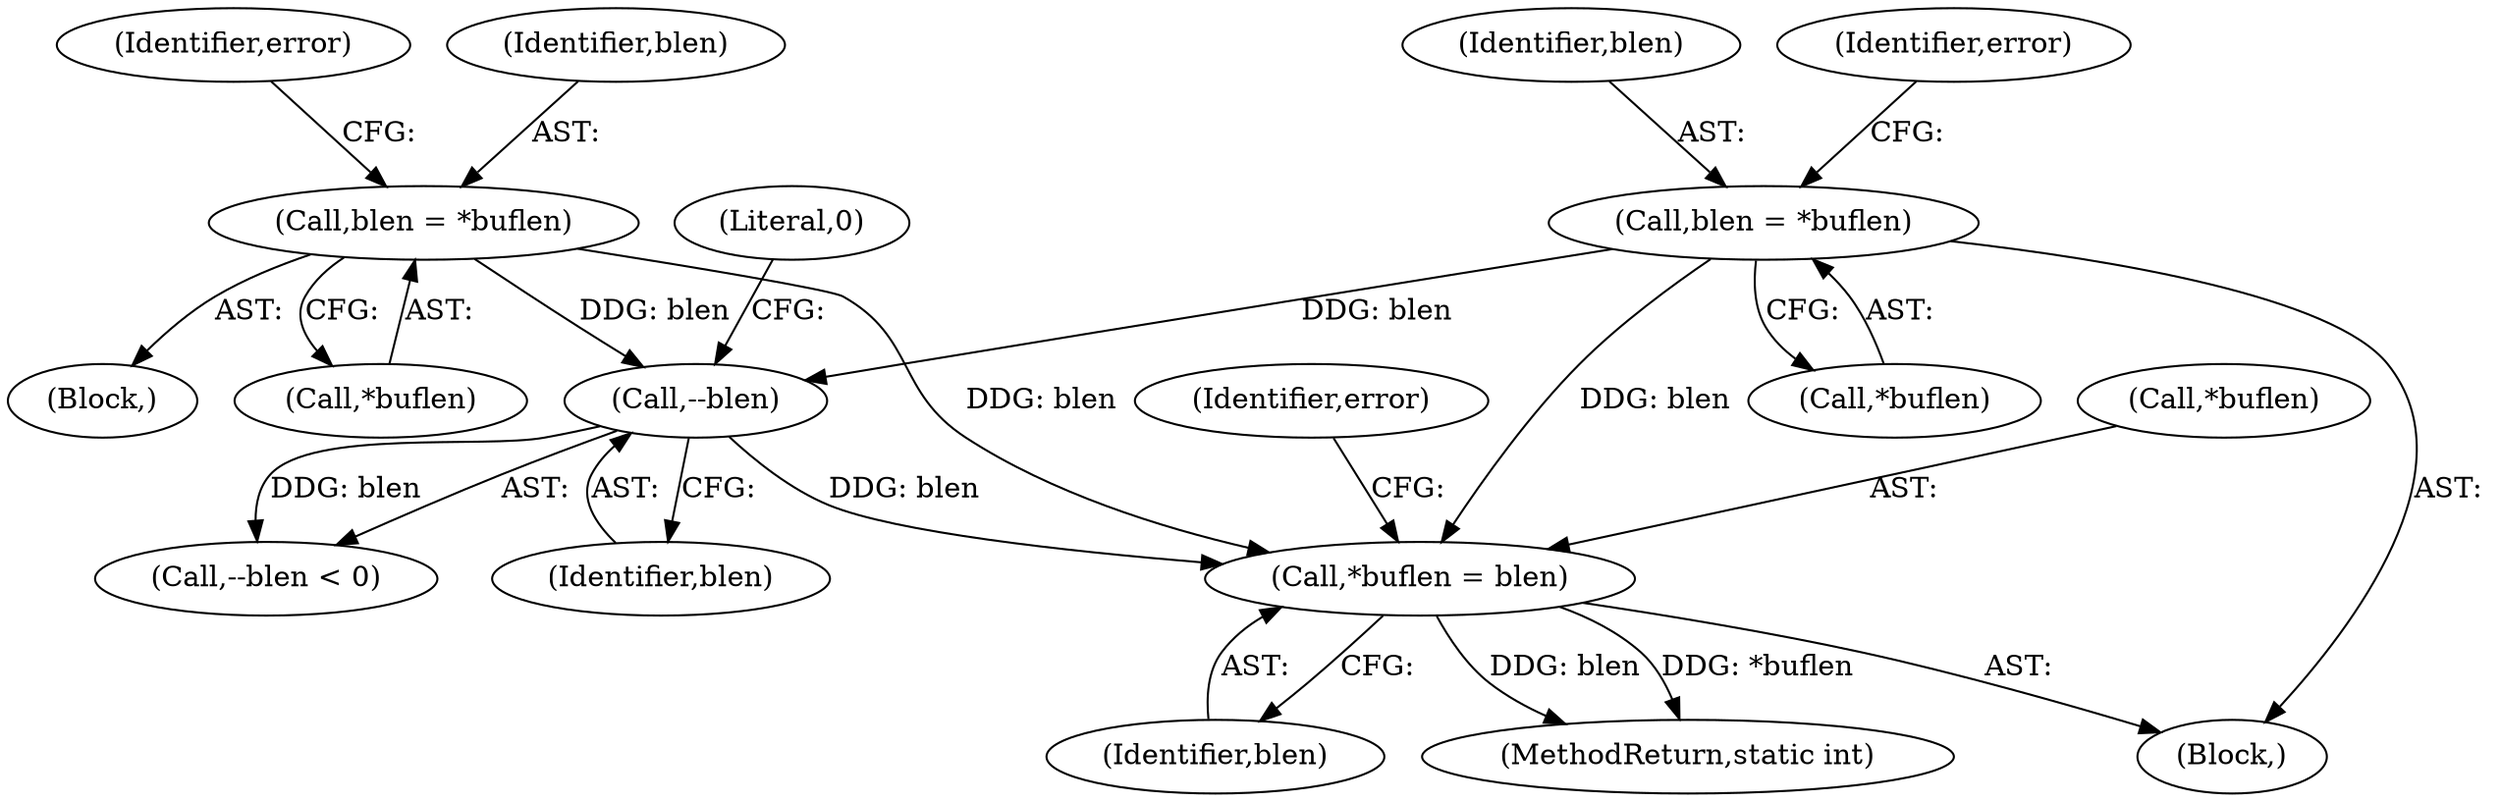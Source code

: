 digraph "0_linux_cde93be45a8a90d8c264c776fab63487b5038a65@pointer" {
"1000339" [label="(Call,*buflen = blen)"];
"1000138" [label="(Call,blen = *buflen)"];
"1000206" [label="(Call,blen = *buflen)"];
"1000322" [label="(Call,--blen)"];
"1000345" [label="(MethodReturn,static int)"];
"1000201" [label="(Block,)"];
"1000324" [label="(Literal,0)"];
"1000342" [label="(Identifier,blen)"];
"1000211" [label="(Identifier,error)"];
"1000322" [label="(Call,--blen)"];
"1000139" [label="(Identifier,blen)"];
"1000138" [label="(Call,blen = *buflen)"];
"1000143" [label="(Identifier,error)"];
"1000107" [label="(Block,)"];
"1000206" [label="(Call,blen = *buflen)"];
"1000208" [label="(Call,*buflen)"];
"1000340" [label="(Call,*buflen)"];
"1000321" [label="(Call,--blen < 0)"];
"1000140" [label="(Call,*buflen)"];
"1000323" [label="(Identifier,blen)"];
"1000207" [label="(Identifier,blen)"];
"1000344" [label="(Identifier,error)"];
"1000339" [label="(Call,*buflen = blen)"];
"1000339" -> "1000107"  [label="AST: "];
"1000339" -> "1000342"  [label="CFG: "];
"1000340" -> "1000339"  [label="AST: "];
"1000342" -> "1000339"  [label="AST: "];
"1000344" -> "1000339"  [label="CFG: "];
"1000339" -> "1000345"  [label="DDG: blen"];
"1000339" -> "1000345"  [label="DDG: *buflen"];
"1000138" -> "1000339"  [label="DDG: blen"];
"1000206" -> "1000339"  [label="DDG: blen"];
"1000322" -> "1000339"  [label="DDG: blen"];
"1000138" -> "1000107"  [label="AST: "];
"1000138" -> "1000140"  [label="CFG: "];
"1000139" -> "1000138"  [label="AST: "];
"1000140" -> "1000138"  [label="AST: "];
"1000143" -> "1000138"  [label="CFG: "];
"1000138" -> "1000322"  [label="DDG: blen"];
"1000206" -> "1000201"  [label="AST: "];
"1000206" -> "1000208"  [label="CFG: "];
"1000207" -> "1000206"  [label="AST: "];
"1000208" -> "1000206"  [label="AST: "];
"1000211" -> "1000206"  [label="CFG: "];
"1000206" -> "1000322"  [label="DDG: blen"];
"1000322" -> "1000321"  [label="AST: "];
"1000322" -> "1000323"  [label="CFG: "];
"1000323" -> "1000322"  [label="AST: "];
"1000324" -> "1000322"  [label="CFG: "];
"1000322" -> "1000321"  [label="DDG: blen"];
}
